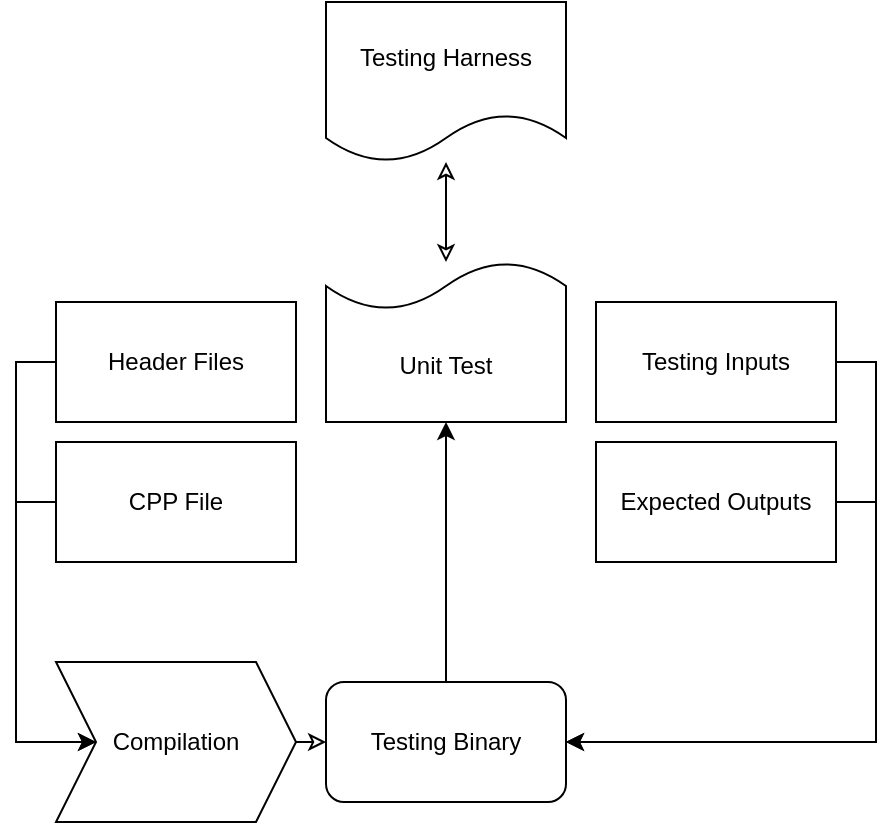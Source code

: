 <mxfile>
    <diagram id="QRwSTOcMIr5EaBT1BLXS" name="Page-1">
        <mxGraphModel dx="896" dy="702" grid="0" gridSize="10" guides="1" tooltips="1" connect="1" arrows="1" fold="1" page="1" pageScale="1" pageWidth="850" pageHeight="1100" math="0" shadow="0">
            <root>
                <mxCell id="0"/>
                <mxCell id="1" parent="0"/>
                <mxCell id="VZp5agezpKO9IeCwQaLW-1" value="Testing Harness" style="shape=document;whiteSpace=wrap;html=1;boundedLbl=1;" parent="1" vertex="1">
                    <mxGeometry x="365" y="20" width="120" height="80" as="geometry"/>
                </mxCell>
                <mxCell id="VZp5agezpKO9IeCwQaLW-48" style="edgeStyle=orthogonalEdgeStyle;rounded=0;orthogonalLoop=1;jettySize=auto;html=1;exitX=0;exitY=0.5;exitDx=0;exitDy=0;entryX=0;entryY=0.5;entryDx=0;entryDy=0;" parent="1" source="VZp5agezpKO9IeCwQaLW-9" target="VZp5agezpKO9IeCwQaLW-12" edge="1">
                    <mxGeometry relative="1" as="geometry">
                        <Array as="points">
                            <mxPoint x="210" y="200"/>
                            <mxPoint x="210" y="390"/>
                        </Array>
                    </mxGeometry>
                </mxCell>
                <mxCell id="VZp5agezpKO9IeCwQaLW-9" value="Header Files" style="rounded=0;whiteSpace=wrap;html=1;" parent="1" vertex="1">
                    <mxGeometry x="230" y="170" width="120" height="60" as="geometry"/>
                </mxCell>
                <mxCell id="VZp5agezpKO9IeCwQaLW-49" style="edgeStyle=orthogonalEdgeStyle;rounded=0;orthogonalLoop=1;jettySize=auto;html=1;exitX=0;exitY=0.5;exitDx=0;exitDy=0;entryX=0;entryY=0.5;entryDx=0;entryDy=0;" parent="1" source="VZp5agezpKO9IeCwQaLW-10" target="VZp5agezpKO9IeCwQaLW-12" edge="1">
                    <mxGeometry relative="1" as="geometry">
                        <Array as="points">
                            <mxPoint x="210" y="270"/>
                            <mxPoint x="210" y="390"/>
                        </Array>
                    </mxGeometry>
                </mxCell>
                <mxCell id="VZp5agezpKO9IeCwQaLW-10" value="CPP File" style="rounded=0;whiteSpace=wrap;html=1;" parent="1" vertex="1">
                    <mxGeometry x="230" y="240" width="120" height="60" as="geometry"/>
                </mxCell>
                <mxCell id="VZp5agezpKO9IeCwQaLW-31" style="edgeStyle=orthogonalEdgeStyle;rounded=0;orthogonalLoop=1;jettySize=auto;html=1;exitX=1;exitY=0.5;exitDx=0;exitDy=0;entryX=0;entryY=0.5;entryDx=0;entryDy=0;endFill=0;" parent="1" source="VZp5agezpKO9IeCwQaLW-12" target="VZp5agezpKO9IeCwQaLW-30" edge="1">
                    <mxGeometry relative="1" as="geometry"/>
                </mxCell>
                <mxCell id="VZp5agezpKO9IeCwQaLW-12" value="Compilation" style="shape=step;perimeter=stepPerimeter;whiteSpace=wrap;html=1;fixedSize=1;rotation=0;direction=east;" parent="1" vertex="1">
                    <mxGeometry x="230" y="350" width="120" height="80" as="geometry"/>
                </mxCell>
                <mxCell id="VZp5agezpKO9IeCwQaLW-25" value="Unit Test" style="shape=document;whiteSpace=wrap;html=1;boundedLbl=1;rotation=0;direction=west;" parent="1" vertex="1">
                    <mxGeometry x="365" y="150" width="120" height="80" as="geometry"/>
                </mxCell>
                <mxCell id="VZp5agezpKO9IeCwQaLW-47" style="edgeStyle=orthogonalEdgeStyle;rounded=0;orthogonalLoop=1;jettySize=auto;html=1;exitX=0.5;exitY=0;exitDx=0;exitDy=0;entryX=0.5;entryY=0;entryDx=0;entryDy=0;" parent="1" source="VZp5agezpKO9IeCwQaLW-30" target="VZp5agezpKO9IeCwQaLW-25" edge="1">
                    <mxGeometry relative="1" as="geometry"/>
                </mxCell>
                <mxCell id="VZp5agezpKO9IeCwQaLW-30" value="Testing Binary" style="rounded=1;whiteSpace=wrap;html=1;" parent="1" vertex="1">
                    <mxGeometry x="365" y="360" width="120" height="60" as="geometry"/>
                </mxCell>
                <mxCell id="VZp5agezpKO9IeCwQaLW-33" value="" style="endArrow=classic;startArrow=classic;html=1;endFill=0;startFill=0;" parent="1" source="VZp5agezpKO9IeCwQaLW-25" target="VZp5agezpKO9IeCwQaLW-1" edge="1">
                    <mxGeometry width="50" height="50" relative="1" as="geometry">
                        <mxPoint x="335" y="240" as="sourcePoint"/>
                        <mxPoint x="385" y="190" as="targetPoint"/>
                    </mxGeometry>
                </mxCell>
                <mxCell id="VZp5agezpKO9IeCwQaLW-51" style="edgeStyle=orthogonalEdgeStyle;rounded=0;orthogonalLoop=1;jettySize=auto;html=1;exitX=1;exitY=0.5;exitDx=0;exitDy=0;entryX=1;entryY=0.5;entryDx=0;entryDy=0;" parent="1" source="VZp5agezpKO9IeCwQaLW-34" target="VZp5agezpKO9IeCwQaLW-30" edge="1">
                    <mxGeometry relative="1" as="geometry"/>
                </mxCell>
                <mxCell id="VZp5agezpKO9IeCwQaLW-34" value="Testing Inputs" style="rounded=0;whiteSpace=wrap;html=1;" parent="1" vertex="1">
                    <mxGeometry x="500" y="170" width="120" height="60" as="geometry"/>
                </mxCell>
                <mxCell id="VZp5agezpKO9IeCwQaLW-50" style="edgeStyle=orthogonalEdgeStyle;rounded=0;orthogonalLoop=1;jettySize=auto;html=1;exitX=1;exitY=0.5;exitDx=0;exitDy=0;entryX=1;entryY=0.5;entryDx=0;entryDy=0;" parent="1" source="VZp5agezpKO9IeCwQaLW-40" target="VZp5agezpKO9IeCwQaLW-30" edge="1">
                    <mxGeometry relative="1" as="geometry"/>
                </mxCell>
                <mxCell id="VZp5agezpKO9IeCwQaLW-40" value="Expected Outputs" style="rounded=0;whiteSpace=wrap;html=1;" parent="1" vertex="1">
                    <mxGeometry x="500" y="240" width="120" height="60" as="geometry"/>
                </mxCell>
            </root>
        </mxGraphModel>
    </diagram>
</mxfile>